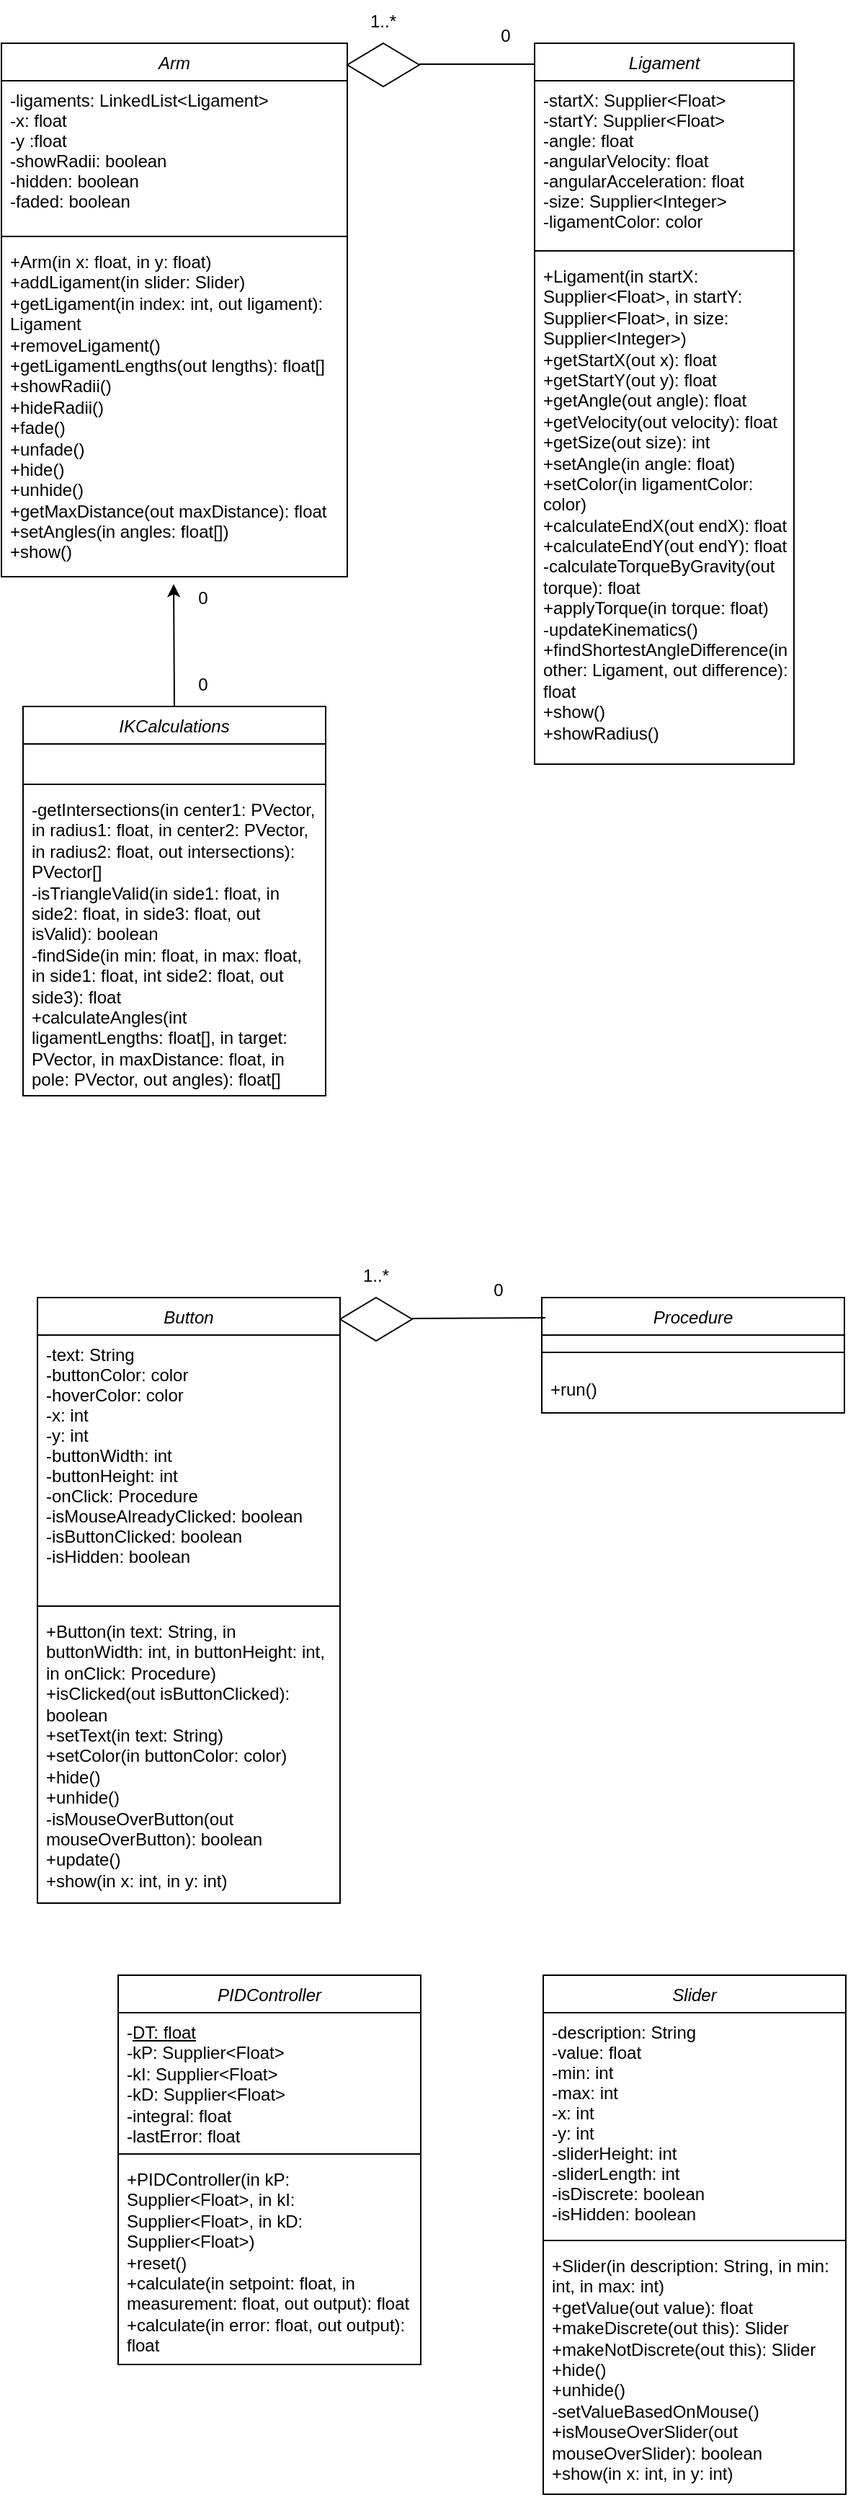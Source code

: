 <mxfile version="24.4.13" type="device">
  <diagram id="C5RBs43oDa-KdzZeNtuy" name="Page-1">
    <mxGraphModel dx="893" dy="431" grid="1" gridSize="10" guides="1" tooltips="1" connect="1" arrows="1" fold="1" page="1" pageScale="1" pageWidth="827" pageHeight="1169" math="0" shadow="0">
      <root>
        <mxCell id="WIyWlLk6GJQsqaUBKTNV-0" />
        <mxCell id="WIyWlLk6GJQsqaUBKTNV-1" parent="WIyWlLk6GJQsqaUBKTNV-0" />
        <mxCell id="zkfFHV4jXpPFQw0GAbJ--0" value="Arm" style="swimlane;fontStyle=2;align=center;verticalAlign=top;childLayout=stackLayout;horizontal=1;startSize=26;horizontalStack=0;resizeParent=1;resizeLast=0;collapsible=1;marginBottom=0;rounded=0;shadow=0;strokeWidth=1;" parent="WIyWlLk6GJQsqaUBKTNV-1" vertex="1">
          <mxGeometry x="80" y="60" width="240" height="370" as="geometry">
            <mxRectangle x="230" y="140" width="160" height="26" as="alternateBounds" />
          </mxGeometry>
        </mxCell>
        <mxCell id="zkfFHV4jXpPFQw0GAbJ--1" value="-ligaments: LinkedList&lt;Ligament&gt;&#xa;-x: float&#xa;-y :float&#xa;-showRadii: boolean&#xa;-hidden: boolean&#xa;-faded: boolean&#xa;" style="text;align=left;verticalAlign=top;spacingLeft=4;spacingRight=4;overflow=hidden;rotatable=0;points=[[0,0.5],[1,0.5]];portConstraint=eastwest;" parent="zkfFHV4jXpPFQw0GAbJ--0" vertex="1">
          <mxGeometry y="26" width="240" height="104" as="geometry" />
        </mxCell>
        <mxCell id="zkfFHV4jXpPFQw0GAbJ--4" value="" style="line;html=1;strokeWidth=1;align=left;verticalAlign=middle;spacingTop=-1;spacingLeft=3;spacingRight=3;rotatable=0;labelPosition=right;points=[];portConstraint=eastwest;" parent="zkfFHV4jXpPFQw0GAbJ--0" vertex="1">
          <mxGeometry y="130" width="240" height="8" as="geometry" />
        </mxCell>
        <mxCell id="zkfFHV4jXpPFQw0GAbJ--5" value="+Arm(in x: float, in y: float)&#xa;+addLigament(in slider: Slider)&#xa;+getLigament(in index: int, out ligament): Ligament&#xa;+removeLigament()&#xa;+getLigamentLengths(out lengths): float[]&#xa;+showRadii()&#xa;+hideRadii()&#xa;+fade()&#xa;+unfade()&#xa;+hide()&#xa;+unhide()&#xa;+getMaxDistance(out maxDistance): float&#xa;+setAngles(in angles: float[])&#xa;+show()&#xa;" style="text;align=left;verticalAlign=top;spacingLeft=4;spacingRight=4;overflow=hidden;rotatable=0;points=[[0,0.5],[1,0.5]];portConstraint=eastwest;whiteSpace=wrap;" parent="zkfFHV4jXpPFQw0GAbJ--0" vertex="1">
          <mxGeometry y="138" width="240" height="232" as="geometry" />
        </mxCell>
        <mxCell id="x13Qax1Joik15tKY9i4H-1" value="" style="rhombus;whiteSpace=wrap;html=1;" parent="WIyWlLk6GJQsqaUBKTNV-1" vertex="1">
          <mxGeometry x="320" y="60" width="50" height="30" as="geometry" />
        </mxCell>
        <mxCell id="x13Qax1Joik15tKY9i4H-4" value="" style="edgeStyle=none;orthogonalLoop=1;jettySize=auto;html=1;rounded=0;strokeWidth=1;endArrow=none;endFill=0;" parent="WIyWlLk6GJQsqaUBKTNV-1" edge="1">
          <mxGeometry width="80" relative="1" as="geometry">
            <mxPoint x="370" y="74.5" as="sourcePoint" />
            <mxPoint x="450" y="74.5" as="targetPoint" />
            <Array as="points" />
          </mxGeometry>
        </mxCell>
        <mxCell id="x13Qax1Joik15tKY9i4H-5" value="Ligament" style="swimlane;fontStyle=2;align=center;verticalAlign=top;childLayout=stackLayout;horizontal=1;startSize=26;horizontalStack=0;resizeParent=1;resizeLast=0;collapsible=1;marginBottom=0;rounded=0;shadow=0;strokeWidth=1;" parent="WIyWlLk6GJQsqaUBKTNV-1" vertex="1">
          <mxGeometry x="450" y="60" width="180" height="500" as="geometry">
            <mxRectangle x="230" y="140" width="160" height="26" as="alternateBounds" />
          </mxGeometry>
        </mxCell>
        <mxCell id="x13Qax1Joik15tKY9i4H-6" value="-startX: Supplier&lt;Float&gt;&#xa;-startY: Supplier&lt;Float&gt;&#xa;-angle: float&#xa;-angularVelocity: float&#xa;-angularAcceleration: float&#xa;-size: Supplier&lt;Integer&gt;&#xa;-ligamentColor: color&#xa;" style="text;align=left;verticalAlign=top;spacingLeft=4;spacingRight=4;overflow=hidden;rotatable=0;points=[[0,0.5],[1,0.5]];portConstraint=eastwest;" parent="x13Qax1Joik15tKY9i4H-5" vertex="1">
          <mxGeometry y="26" width="180" height="114" as="geometry" />
        </mxCell>
        <mxCell id="x13Qax1Joik15tKY9i4H-7" value="" style="line;html=1;strokeWidth=1;align=left;verticalAlign=middle;spacingTop=-1;spacingLeft=3;spacingRight=3;rotatable=0;labelPosition=right;points=[];portConstraint=eastwest;" parent="x13Qax1Joik15tKY9i4H-5" vertex="1">
          <mxGeometry y="140" width="180" height="8" as="geometry" />
        </mxCell>
        <mxCell id="x13Qax1Joik15tKY9i4H-8" value="+Ligament(in startX: Supplier&lt;Float&gt;, in startY: Supplier&lt;Float&gt;, in size: Supplier&lt;Integer&gt;)&#xa;+getStartX(out x): float&#xa;+getStartY(out y): float&#xa;+getAngle(out angle): float&#xa;+getVelocity(out velocity): float&#xa;+getSize(out size): int&#xa;+setAngle(in angle: float)&#xa;+setColor(in ligamentColor: color)&#xa;+calculateEndX(out endX): float&#xa;+calculateEndY(out endY): float&#xa;-calculateTorqueByGravity(out torque): float&#xa;+applyTorque(in torque: float)&#xa;-updateKinematics()&#xa;+findShortestAngleDifference(in other: Ligament, out difference): float&#xa;+show()&#xa;+showRadius()&#xa;" style="text;align=left;verticalAlign=top;spacingLeft=4;spacingRight=4;overflow=hidden;rotatable=0;points=[[0,0.5],[1,0.5]];portConstraint=eastwest;whiteSpace=wrap;" parent="x13Qax1Joik15tKY9i4H-5" vertex="1">
          <mxGeometry y="148" width="180" height="352" as="geometry" />
        </mxCell>
        <mxCell id="x13Qax1Joik15tKY9i4H-9" value="1..*" style="text;strokeColor=none;align=center;fillColor=none;html=1;verticalAlign=middle;whiteSpace=wrap;rounded=0;" parent="WIyWlLk6GJQsqaUBKTNV-1" vertex="1">
          <mxGeometry x="315" y="30" width="60" height="30" as="geometry" />
        </mxCell>
        <mxCell id="x13Qax1Joik15tKY9i4H-10" value="0" style="text;strokeColor=none;align=center;fillColor=none;html=1;verticalAlign=middle;whiteSpace=wrap;rounded=0;" parent="WIyWlLk6GJQsqaUBKTNV-1" vertex="1">
          <mxGeometry x="400" y="40" width="60" height="30" as="geometry" />
        </mxCell>
        <mxCell id="x13Qax1Joik15tKY9i4H-11" value="" style="edgeStyle=none;orthogonalLoop=1;jettySize=auto;html=1;rounded=0;entryX=0.498;entryY=1.039;entryDx=0;entryDy=0;entryPerimeter=0;" parent="WIyWlLk6GJQsqaUBKTNV-1" edge="1">
          <mxGeometry width="80" relative="1" as="geometry">
            <mxPoint x="200" y="520" as="sourcePoint" />
            <mxPoint x="199.52" y="435.148" as="targetPoint" />
            <Array as="points" />
          </mxGeometry>
        </mxCell>
        <mxCell id="x13Qax1Joik15tKY9i4H-12" value="IKCalculations" style="swimlane;fontStyle=2;align=center;verticalAlign=top;childLayout=stackLayout;horizontal=1;startSize=26;horizontalStack=0;resizeParent=1;resizeLast=0;collapsible=1;marginBottom=0;rounded=0;shadow=0;strokeWidth=1;" parent="WIyWlLk6GJQsqaUBKTNV-1" vertex="1">
          <mxGeometry x="95" y="520" width="210" height="270" as="geometry">
            <mxRectangle x="230" y="140" width="160" height="26" as="alternateBounds" />
          </mxGeometry>
        </mxCell>
        <mxCell id="x13Qax1Joik15tKY9i4H-13" value="&#xa;" style="text;align=left;verticalAlign=top;spacingLeft=4;spacingRight=4;overflow=hidden;rotatable=0;points=[[0,0.5],[1,0.5]];portConstraint=eastwest;" parent="x13Qax1Joik15tKY9i4H-12" vertex="1">
          <mxGeometry y="26" width="210" height="24" as="geometry" />
        </mxCell>
        <mxCell id="x13Qax1Joik15tKY9i4H-14" value="" style="line;html=1;strokeWidth=1;align=left;verticalAlign=middle;spacingTop=-1;spacingLeft=3;spacingRight=3;rotatable=0;labelPosition=right;points=[];portConstraint=eastwest;" parent="x13Qax1Joik15tKY9i4H-12" vertex="1">
          <mxGeometry y="50" width="210" height="8" as="geometry" />
        </mxCell>
        <mxCell id="x13Qax1Joik15tKY9i4H-15" value="-getIntersections(in center1: PVector, in radius1: float, in center2: PVector, in radius2: float, out intersections): PVector[]&#xa;-isTriangleValid(in side1: float, in side2: float, in side3: float, out isValid): boolean&#xa;-findSide(in min: float, in max: float, in side1: float, int side2: float, out side3): float&#xa;+calculateAngles(int ligamentLengths: float[], in target: PVector, in maxDistance: float, in pole: PVector, out angles): float[]" style="text;align=left;verticalAlign=top;spacingLeft=4;spacingRight=4;overflow=hidden;rotatable=0;points=[[0,0.5],[1,0.5]];portConstraint=eastwest;whiteSpace=wrap;" parent="x13Qax1Joik15tKY9i4H-12" vertex="1">
          <mxGeometry y="58" width="210" height="212" as="geometry" />
        </mxCell>
        <mxCell id="x13Qax1Joik15tKY9i4H-16" value="0" style="text;strokeColor=none;align=center;fillColor=none;html=1;verticalAlign=middle;whiteSpace=wrap;rounded=0;" parent="WIyWlLk6GJQsqaUBKTNV-1" vertex="1">
          <mxGeometry x="190" y="490" width="60" height="30" as="geometry" />
        </mxCell>
        <mxCell id="x13Qax1Joik15tKY9i4H-17" value="0" style="text;strokeColor=none;align=center;fillColor=none;html=1;verticalAlign=middle;whiteSpace=wrap;rounded=0;" parent="WIyWlLk6GJQsqaUBKTNV-1" vertex="1">
          <mxGeometry x="190" y="430" width="60" height="30" as="geometry" />
        </mxCell>
        <mxCell id="x13Qax1Joik15tKY9i4H-25" value="Slider" style="swimlane;fontStyle=2;align=center;verticalAlign=top;childLayout=stackLayout;horizontal=1;startSize=26;horizontalStack=0;resizeParent=1;resizeLast=0;collapsible=1;marginBottom=0;rounded=0;shadow=0;strokeWidth=1;" parent="WIyWlLk6GJQsqaUBKTNV-1" vertex="1">
          <mxGeometry x="456" y="1400" width="210" height="360" as="geometry">
            <mxRectangle x="230" y="140" width="160" height="26" as="alternateBounds" />
          </mxGeometry>
        </mxCell>
        <mxCell id="x13Qax1Joik15tKY9i4H-26" value="-description: String&#xa;-value: float&#xa;-min: int&#xa;-max: int&#xa;-x: int&#xa;-y: int&#xa;-sliderHeight: int&#xa;-sliderLength: int&#xa;-isDiscrete: boolean&#xa;-isHidden: boolean" style="text;align=left;verticalAlign=top;spacingLeft=4;spacingRight=4;overflow=hidden;rotatable=0;points=[[0,0.5],[1,0.5]];portConstraint=eastwest;" parent="x13Qax1Joik15tKY9i4H-25" vertex="1">
          <mxGeometry y="26" width="210" height="154" as="geometry" />
        </mxCell>
        <mxCell id="x13Qax1Joik15tKY9i4H-27" value="" style="line;html=1;strokeWidth=1;align=left;verticalAlign=middle;spacingTop=-1;spacingLeft=3;spacingRight=3;rotatable=0;labelPosition=right;points=[];portConstraint=eastwest;" parent="x13Qax1Joik15tKY9i4H-25" vertex="1">
          <mxGeometry y="180" width="210" height="8" as="geometry" />
        </mxCell>
        <mxCell id="x13Qax1Joik15tKY9i4H-31" value="+Slider(in description: String, in min: int, in max: int)&#xa;+getValue(out value): float&#xa;+makeDiscrete(out this): Slider&#xa;+makeNotDiscrete(out this): Slider&#xa;+hide()&#xa;+unhide()&#xa;-setValueBasedOnMouse()&#xa;+isMouseOverSlider(out mouseOverSlider): boolean&#xa;+show(in x: int, in y: int)" style="text;align=left;verticalAlign=top;spacingLeft=4;spacingRight=4;overflow=hidden;rotatable=0;points=[[0,0.5],[1,0.5]];portConstraint=eastwest;whiteSpace=wrap;" parent="x13Qax1Joik15tKY9i4H-25" vertex="1">
          <mxGeometry y="188" width="210" height="172" as="geometry" />
        </mxCell>
        <mxCell id="sK1EQ4ese2E70rVg_bwx-0" value="Button" style="swimlane;fontStyle=2;align=center;verticalAlign=top;childLayout=stackLayout;horizontal=1;startSize=26;horizontalStack=0;resizeParent=1;resizeLast=0;collapsible=1;marginBottom=0;rounded=0;shadow=0;strokeWidth=1;" parent="WIyWlLk6GJQsqaUBKTNV-1" vertex="1">
          <mxGeometry x="105" y="930" width="210" height="420" as="geometry">
            <mxRectangle x="230" y="140" width="160" height="26" as="alternateBounds" />
          </mxGeometry>
        </mxCell>
        <mxCell id="sK1EQ4ese2E70rVg_bwx-1" value="-text: String&#xa;-buttonColor: color&#xa;-hoverColor: color&#xa;-x: int&#xa;-y: int&#xa;-buttonWidth: int&#xa;-buttonHeight: int&#xa;-onClick: Procedure&#xa;-isMouseAlreadyClicked: boolean&#xa;-isButtonClicked: boolean&#xa;-isHidden: boolean" style="text;align=left;verticalAlign=top;spacingLeft=4;spacingRight=4;overflow=hidden;rotatable=0;points=[[0,0.5],[1,0.5]];portConstraint=eastwest;" parent="sK1EQ4ese2E70rVg_bwx-0" vertex="1">
          <mxGeometry y="26" width="210" height="184" as="geometry" />
        </mxCell>
        <mxCell id="sK1EQ4ese2E70rVg_bwx-2" value="" style="line;html=1;strokeWidth=1;align=left;verticalAlign=middle;spacingTop=-1;spacingLeft=3;spacingRight=3;rotatable=0;labelPosition=right;points=[];portConstraint=eastwest;" parent="sK1EQ4ese2E70rVg_bwx-0" vertex="1">
          <mxGeometry y="210" width="210" height="8" as="geometry" />
        </mxCell>
        <mxCell id="sK1EQ4ese2E70rVg_bwx-3" value="+Button(in text: String, in buttonWidth: int, in buttonHeight: int, in onClick: Procedure)&#xa;+isClicked(out isButtonClicked): boolean&#xa;+setText(in text: String)&#xa;+setColor(in buttonColor: color)&#xa;+hide()&#xa;+unhide()&#xa;-isMouseOverButton(out mouseOverButton): boolean&#xa;+update()&#xa;+show(in x: int, in y: int)" style="text;align=left;verticalAlign=top;spacingLeft=4;spacingRight=4;overflow=hidden;rotatable=0;points=[[0,0.5],[1,0.5]];portConstraint=eastwest;whiteSpace=wrap;" parent="sK1EQ4ese2E70rVg_bwx-0" vertex="1">
          <mxGeometry y="218" width="210" height="202" as="geometry" />
        </mxCell>
        <mxCell id="sK1EQ4ese2E70rVg_bwx-4" value="Procedure" style="swimlane;fontStyle=2;align=center;verticalAlign=top;childLayout=stackLayout;horizontal=1;startSize=26;horizontalStack=0;resizeParent=1;resizeLast=0;collapsible=1;marginBottom=0;rounded=0;shadow=0;strokeWidth=1;" parent="WIyWlLk6GJQsqaUBKTNV-1" vertex="1">
          <mxGeometry x="455" y="930" width="210" height="80" as="geometry">
            <mxRectangle x="230" y="140" width="160" height="26" as="alternateBounds" />
          </mxGeometry>
        </mxCell>
        <mxCell id="sK1EQ4ese2E70rVg_bwx-6" value="" style="line;html=1;strokeWidth=1;align=left;verticalAlign=middle;spacingTop=-1;spacingLeft=3;spacingRight=3;rotatable=0;labelPosition=right;points=[];portConstraint=eastwest;" parent="sK1EQ4ese2E70rVg_bwx-4" vertex="1">
          <mxGeometry y="26" width="210" height="24" as="geometry" />
        </mxCell>
        <mxCell id="sK1EQ4ese2E70rVg_bwx-7" value="+run()" style="text;align=left;verticalAlign=top;spacingLeft=4;spacingRight=4;overflow=hidden;rotatable=0;points=[[0,0.5],[1,0.5]];portConstraint=eastwest;whiteSpace=wrap;" parent="sK1EQ4ese2E70rVg_bwx-4" vertex="1">
          <mxGeometry y="50" width="210" height="30" as="geometry" />
        </mxCell>
        <mxCell id="sK1EQ4ese2E70rVg_bwx-8" value="" style="rhombus;whiteSpace=wrap;html=1;" parent="WIyWlLk6GJQsqaUBKTNV-1" vertex="1">
          <mxGeometry x="315" y="930" width="50" height="30" as="geometry" />
        </mxCell>
        <mxCell id="sK1EQ4ese2E70rVg_bwx-9" value="" style="edgeStyle=none;orthogonalLoop=1;jettySize=auto;html=1;rounded=0;strokeWidth=1;endArrow=none;endFill=0;entryX=0.012;entryY=0.175;entryDx=0;entryDy=0;entryPerimeter=0;" parent="WIyWlLk6GJQsqaUBKTNV-1" target="sK1EQ4ese2E70rVg_bwx-4" edge="1">
          <mxGeometry width="80" relative="1" as="geometry">
            <mxPoint x="365" y="944.5" as="sourcePoint" />
            <mxPoint x="445" y="944.5" as="targetPoint" />
            <Array as="points" />
          </mxGeometry>
        </mxCell>
        <mxCell id="sK1EQ4ese2E70rVg_bwx-10" value="1..*" style="text;strokeColor=none;align=center;fillColor=none;html=1;verticalAlign=middle;whiteSpace=wrap;rounded=0;" parent="WIyWlLk6GJQsqaUBKTNV-1" vertex="1">
          <mxGeometry x="310" y="900" width="60" height="30" as="geometry" />
        </mxCell>
        <mxCell id="sK1EQ4ese2E70rVg_bwx-11" value="0" style="text;strokeColor=none;align=center;fillColor=none;html=1;verticalAlign=middle;whiteSpace=wrap;rounded=0;" parent="WIyWlLk6GJQsqaUBKTNV-1" vertex="1">
          <mxGeometry x="395" y="910" width="60" height="30" as="geometry" />
        </mxCell>
        <mxCell id="sK1EQ4ese2E70rVg_bwx-12" value="PIDController" style="swimlane;fontStyle=2;align=center;verticalAlign=top;childLayout=stackLayout;horizontal=1;startSize=26;horizontalStack=0;resizeParent=1;resizeLast=0;collapsible=1;marginBottom=0;rounded=0;shadow=0;strokeWidth=1;" parent="WIyWlLk6GJQsqaUBKTNV-1" vertex="1">
          <mxGeometry x="161" y="1400" width="210" height="270" as="geometry">
            <mxRectangle x="230" y="140" width="160" height="26" as="alternateBounds" />
          </mxGeometry>
        </mxCell>
        <mxCell id="sK1EQ4ese2E70rVg_bwx-13" value="-&lt;u&gt;DT: float&lt;/u&gt;&lt;br&gt;-kP: Supplier&amp;lt;Float&amp;gt;&lt;br&gt;-kI: Supplier&amp;lt;Float&amp;gt;&lt;br&gt;-kD: Supplier&amp;lt;Float&amp;gt;&lt;br&gt;-integral: float&lt;br&gt;-lastError: float&lt;div&gt;&lt;br/&gt;&lt;/div&gt;" style="text;align=left;verticalAlign=top;spacingLeft=4;spacingRight=4;overflow=hidden;rotatable=0;points=[[0,0.5],[1,0.5]];portConstraint=eastwest;fontStyle=0;html=1;" parent="sK1EQ4ese2E70rVg_bwx-12" vertex="1">
          <mxGeometry y="26" width="210" height="94" as="geometry" />
        </mxCell>
        <mxCell id="sK1EQ4ese2E70rVg_bwx-14" value="" style="line;html=1;strokeWidth=1;align=left;verticalAlign=middle;spacingTop=-1;spacingLeft=3;spacingRight=3;rotatable=0;labelPosition=right;points=[];portConstraint=eastwest;" parent="sK1EQ4ese2E70rVg_bwx-12" vertex="1">
          <mxGeometry y="120" width="210" height="8" as="geometry" />
        </mxCell>
        <mxCell id="sK1EQ4ese2E70rVg_bwx-15" value="+PIDController(in kP: Supplier&lt;Float&gt;, in kI: Supplier&lt;Float&gt;, in kD: Supplier&lt;Float&gt;)&#xa;+reset()&#xa;+calculate(in setpoint: float, in measurement: float, out output): float&#xa;+calculate(in error: float, out output): float" style="text;align=left;verticalAlign=top;spacingLeft=4;spacingRight=4;overflow=hidden;rotatable=0;points=[[0,0.5],[1,0.5]];portConstraint=eastwest;whiteSpace=wrap;" parent="sK1EQ4ese2E70rVg_bwx-12" vertex="1">
          <mxGeometry y="128" width="210" height="142" as="geometry" />
        </mxCell>
      </root>
    </mxGraphModel>
  </diagram>
</mxfile>
